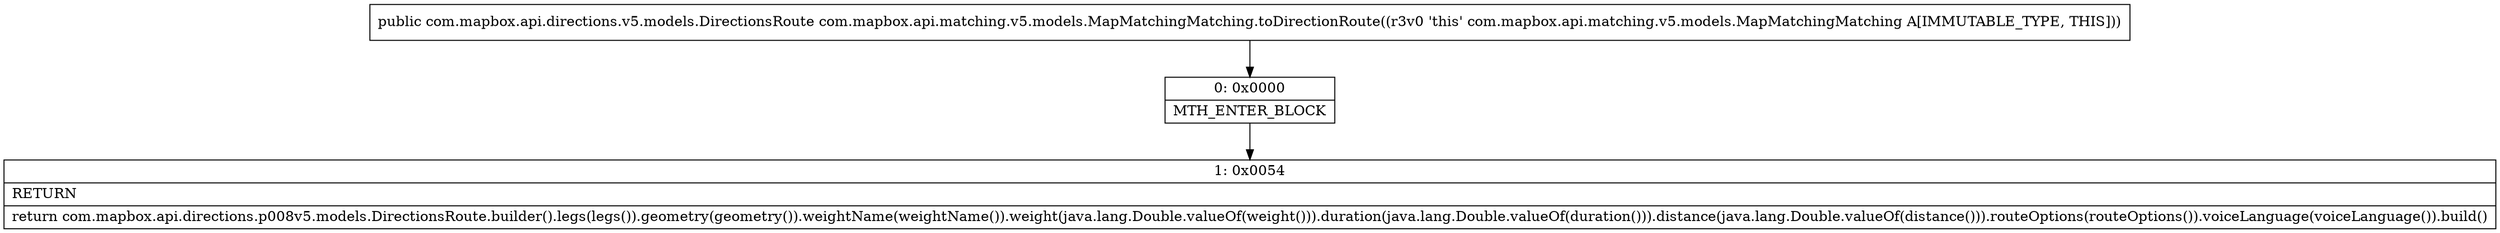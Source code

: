 digraph "CFG forcom.mapbox.api.matching.v5.models.MapMatchingMatching.toDirectionRoute()Lcom\/mapbox\/api\/directions\/v5\/models\/DirectionsRoute;" {
Node_0 [shape=record,label="{0\:\ 0x0000|MTH_ENTER_BLOCK\l}"];
Node_1 [shape=record,label="{1\:\ 0x0054|RETURN\l|return com.mapbox.api.directions.p008v5.models.DirectionsRoute.builder().legs(legs()).geometry(geometry()).weightName(weightName()).weight(java.lang.Double.valueOf(weight())).duration(java.lang.Double.valueOf(duration())).distance(java.lang.Double.valueOf(distance())).routeOptions(routeOptions()).voiceLanguage(voiceLanguage()).build()\l}"];
MethodNode[shape=record,label="{public com.mapbox.api.directions.v5.models.DirectionsRoute com.mapbox.api.matching.v5.models.MapMatchingMatching.toDirectionRoute((r3v0 'this' com.mapbox.api.matching.v5.models.MapMatchingMatching A[IMMUTABLE_TYPE, THIS])) }"];
MethodNode -> Node_0;
Node_0 -> Node_1;
}

